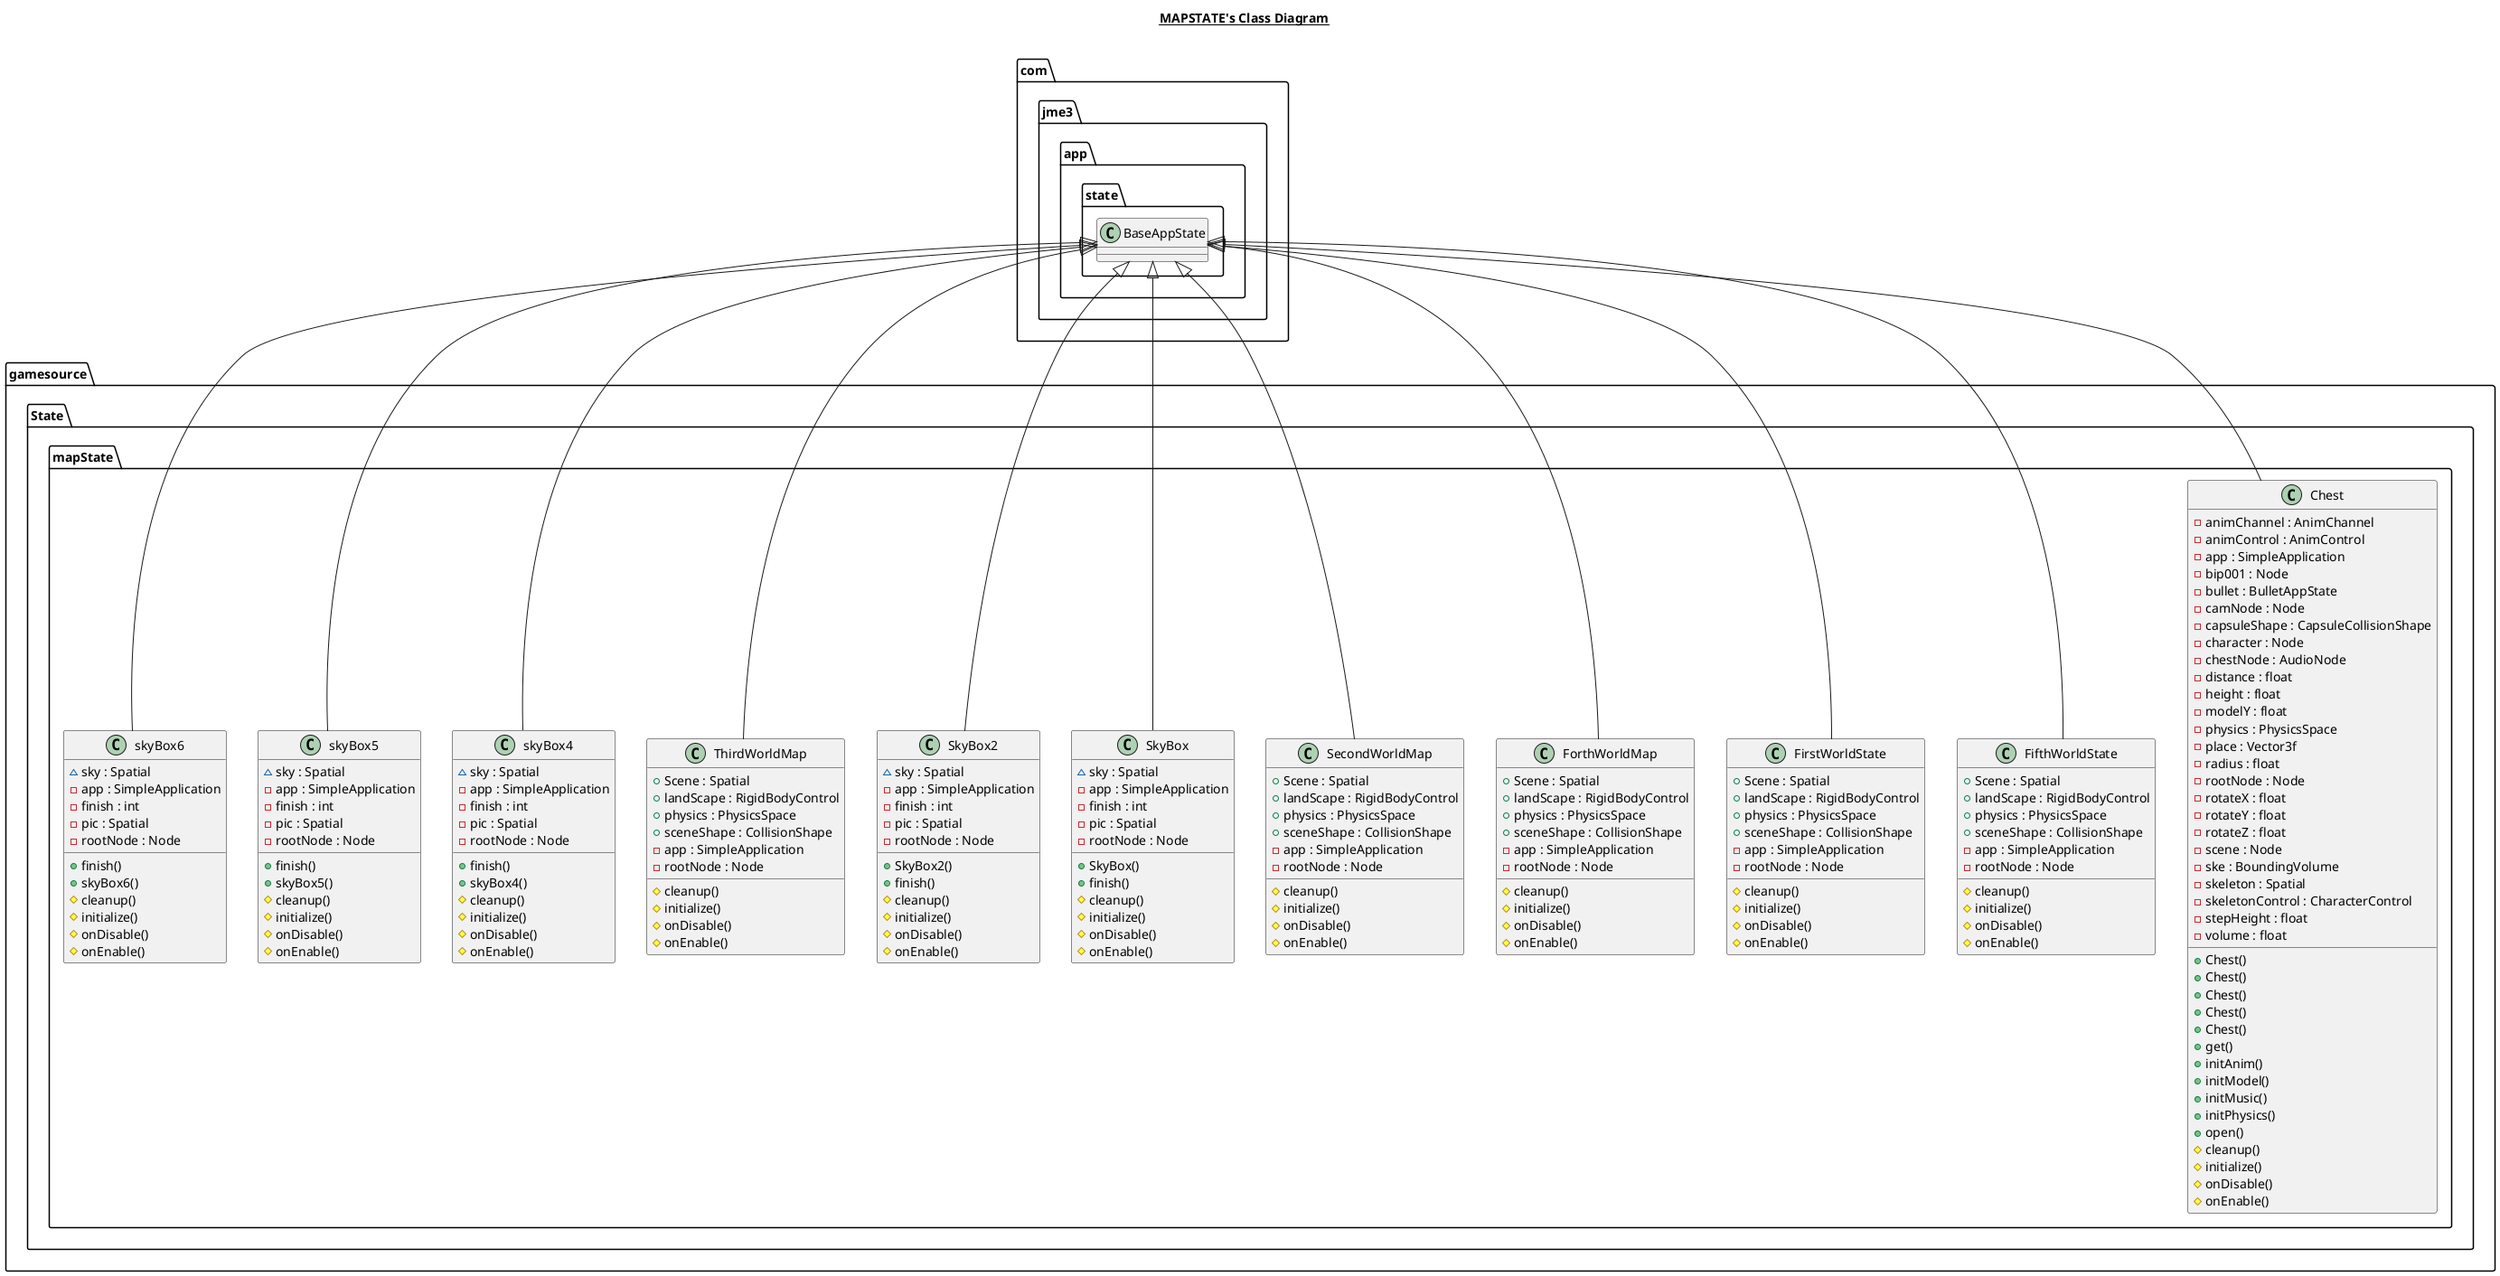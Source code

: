 @startuml

title __MAPSTATE's Class Diagram__\n

  namespace gamesource {
    namespace State {
      namespace mapState {
        class gamesource.State.mapState.Chest {
            - animChannel : AnimChannel
            - animControl : AnimControl
            - app : SimpleApplication
            - bip001 : Node
            - bullet : BulletAppState
            - camNode : Node
            - capsuleShape : CapsuleCollisionShape
            - character : Node
            - chestNode : AudioNode
            - distance : float
            - height : float
            - modelY : float
            - physics : PhysicsSpace
            - place : Vector3f
            - radius : float
            - rootNode : Node
            - rotateX : float
            - rotateY : float
            - rotateZ : float
            - scene : Node
            - ske : BoundingVolume
            - skeleton : Spatial
            - skeletonControl : CharacterControl
            - stepHeight : float
            - volume : float
            + Chest()
            + Chest()
            + Chest()
            + Chest()
            + Chest()
            + get()
            + initAnim()
            + initModel()
            + initMusic()
            + initPhysics()
            + open()
            # cleanup()
            # initialize()
            # onDisable()
            # onEnable()
        }
      }
    }
  }
  

  namespace gamesource {
    namespace State {
      namespace mapState {
        class gamesource.State.mapState.FifthWorldState {
            + Scene : Spatial
            + landScape : RigidBodyControl
            + physics : PhysicsSpace
            + sceneShape : CollisionShape
            - app : SimpleApplication
            - rootNode : Node
            # cleanup()
            # initialize()
            # onDisable()
            # onEnable()
        }
      }
    }
  }
  

  namespace gamesource {
    namespace State {
      namespace mapState {
        class gamesource.State.mapState.FirstWorldState {
            + Scene : Spatial
            + landScape : RigidBodyControl
            + physics : PhysicsSpace
            + sceneShape : CollisionShape
            - app : SimpleApplication
            - rootNode : Node
            # cleanup()
            # initialize()
            # onDisable()
            # onEnable()
        }
      }
    }
  }
  

  namespace gamesource {
    namespace State {
      namespace mapState {
        class gamesource.State.mapState.ForthWorldMap {
            + Scene : Spatial
            + landScape : RigidBodyControl
            + physics : PhysicsSpace
            + sceneShape : CollisionShape
            - app : SimpleApplication
            - rootNode : Node
            # cleanup()
            # initialize()
            # onDisable()
            # onEnable()
        }
      }
    }
  }
  

  namespace gamesource {
    namespace State {
      namespace mapState {
        class gamesource.State.mapState.SecondWorldMap {
            + Scene : Spatial
            + landScape : RigidBodyControl
            + physics : PhysicsSpace
            + sceneShape : CollisionShape
            - app : SimpleApplication
            - rootNode : Node
            # cleanup()
            # initialize()
            # onDisable()
            # onEnable()
        }
      }
    }
  }
  

  namespace gamesource {
    namespace State {
      namespace mapState {
        class gamesource.State.mapState.SkyBox {
            ~ sky : Spatial
            - app : SimpleApplication
            - finish : int
            - pic : Spatial
            - rootNode : Node
            + SkyBox()
            + finish()
            # cleanup()
            # initialize()
            # onDisable()
            # onEnable()
        }
      }
    }
  }
  

  namespace gamesource {
    namespace State {
      namespace mapState {
        class gamesource.State.mapState.SkyBox2 {
            ~ sky : Spatial
            - app : SimpleApplication
            - finish : int
            - pic : Spatial
            - rootNode : Node
            + SkyBox2()
            + finish()
            # cleanup()
            # initialize()
            # onDisable()
            # onEnable()
        }
      }
    }
  }
  

  namespace gamesource {
    namespace State {
      namespace mapState {
        class gamesource.State.mapState.ThirdWorldMap {
            + Scene : Spatial
            + landScape : RigidBodyControl
            + physics : PhysicsSpace
            + sceneShape : CollisionShape
            - app : SimpleApplication
            - rootNode : Node
            # cleanup()
            # initialize()
            # onDisable()
            # onEnable()
        }
      }
    }
  }
  

  namespace gamesource {
    namespace State {
      namespace mapState {
        class gamesource.State.mapState.skyBox4 {
            ~ sky : Spatial
            - app : SimpleApplication
            - finish : int
            - pic : Spatial
            - rootNode : Node
            + finish()
            + skyBox4()
            # cleanup()
            # initialize()
            # onDisable()
            # onEnable()
        }
      }
    }
  }
  

  namespace gamesource {
    namespace State {
      namespace mapState {
        class gamesource.State.mapState.skyBox5 {
            ~ sky : Spatial
            - app : SimpleApplication
            - finish : int
            - pic : Spatial
            - rootNode : Node
            + finish()
            + skyBox5()
            # cleanup()
            # initialize()
            # onDisable()
            # onEnable()
        }
      }
    }
  }
  

  namespace gamesource {
    namespace State {
      namespace mapState {
        class gamesource.State.mapState.skyBox6 {
            ~ sky : Spatial
            - app : SimpleApplication
            - finish : int
            - pic : Spatial
            - rootNode : Node
            + finish()
            + skyBox6()
            # cleanup()
            # initialize()
            # onDisable()
            # onEnable()
        }
      }
    }
  }
  

  gamesource.State.mapState.Chest -up-|> com.jme3.app.state.BaseAppState
  gamesource.State.mapState.FifthWorldState -up-|> com.jme3.app.state.BaseAppState
  gamesource.State.mapState.FirstWorldState -up-|> com.jme3.app.state.BaseAppState
  gamesource.State.mapState.ForthWorldMap -up-|> com.jme3.app.state.BaseAppState
  gamesource.State.mapState.SecondWorldMap -up-|> com.jme3.app.state.BaseAppState
  gamesource.State.mapState.SkyBox -up-|> com.jme3.app.state.BaseAppState
  gamesource.State.mapState.SkyBox2 -up-|> com.jme3.app.state.BaseAppState
  gamesource.State.mapState.ThirdWorldMap -up-|> com.jme3.app.state.BaseAppState
  gamesource.State.mapState.skyBox4 -up-|> com.jme3.app.state.BaseAppState
  gamesource.State.mapState.skyBox5 -up-|> com.jme3.app.state.BaseAppState
  gamesource.State.mapState.skyBox6 -up-|> com.jme3.app.state.BaseAppState




@enduml
